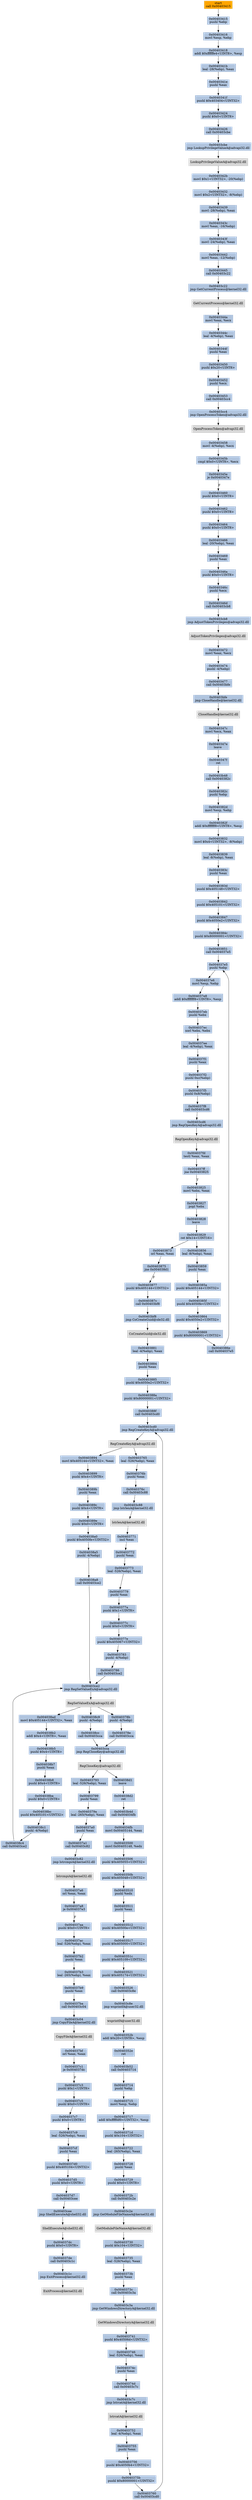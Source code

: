 digraph G {
node[shape=rectangle,style=filled,fillcolor=lightsteelblue,color=lightsteelblue]
bgcolor="transparent"
a0x00403b43call_0x00403415[label="start\ncall 0x00403415",fillcolor="orange",color="lightgrey"];
a0x00403415pushl_ebp[label="0x00403415\npushl %ebp"];
a0x00403416movl_esp_ebp[label="0x00403416\nmovl %esp, %ebp"];
a0x00403418addl_0xffffffe4UINT8_esp[label="0x00403418\naddl $0xffffffe4<UINT8>, %esp"];
a0x0040341bleal__28ebp__eax[label="0x0040341b\nleal -28(%ebp), %eax"];
a0x0040341epushl_eax[label="0x0040341e\npushl %eax"];
a0x0040341fpushl_0x403404UINT32[label="0x0040341f\npushl $0x403404<UINT32>"];
a0x00403424pushl_0x0UINT8[label="0x00403424\npushl $0x0<UINT8>"];
a0x00403426call_0x00403cbe[label="0x00403426\ncall 0x00403cbe"];
a0x00403cbejmp_LookupPrivilegeValueA_advapi32_dll[label="0x00403cbe\njmp LookupPrivilegeValueA@advapi32.dll"];
LookupPrivilegeValueA_advapi32_dll[label="LookupPrivilegeValueA@advapi32.dll",fillcolor="lightgrey",color="lightgrey"];
a0x0040342bmovl_0x1UINT32__20ebp_[label="0x0040342b\nmovl $0x1<UINT32>, -20(%ebp)"];
a0x00403432movl_0x2UINT32__8ebp_[label="0x00403432\nmovl $0x2<UINT32>, -8(%ebp)"];
a0x00403439movl__28ebp__eax[label="0x00403439\nmovl -28(%ebp), %eax"];
a0x0040343cmovl_eax__16ebp_[label="0x0040343c\nmovl %eax, -16(%ebp)"];
a0x0040343fmovl__24ebp__eax[label="0x0040343f\nmovl -24(%ebp), %eax"];
a0x00403442movl_eax__12ebp_[label="0x00403442\nmovl %eax, -12(%ebp)"];
a0x00403445call_0x00403c22[label="0x00403445\ncall 0x00403c22"];
a0x00403c22jmp_GetCurrentProcess_kernel32_dll[label="0x00403c22\njmp GetCurrentProcess@kernel32.dll"];
GetCurrentProcess_kernel32_dll[label="GetCurrentProcess@kernel32.dll",fillcolor="lightgrey",color="lightgrey"];
a0x0040344amovl_eax_ecx[label="0x0040344a\nmovl %eax, %ecx"];
a0x0040344cleal__4ebp__eax[label="0x0040344c\nleal -4(%ebp), %eax"];
a0x0040344fpushl_eax[label="0x0040344f\npushl %eax"];
a0x00403450pushl_0x20UINT8[label="0x00403450\npushl $0x20<UINT8>"];
a0x00403452pushl_ecx[label="0x00403452\npushl %ecx"];
a0x00403453call_0x00403cc4[label="0x00403453\ncall 0x00403cc4"];
a0x00403cc4jmp_OpenProcessToken_advapi32_dll[label="0x00403cc4\njmp OpenProcessToken@advapi32.dll"];
OpenProcessToken_advapi32_dll[label="OpenProcessToken@advapi32.dll",fillcolor="lightgrey",color="lightgrey"];
a0x00403458movl__4ebp__ecx[label="0x00403458\nmovl -4(%ebp), %ecx"];
a0x0040345bcmpl_0x0UINT8_ecx[label="0x0040345b\ncmpl $0x0<UINT8>, %ecx"];
a0x0040345eje_0x0040347e[label="0x0040345e\nje 0x0040347e"];
a0x00403460pushl_0x0UINT8[label="0x00403460\npushl $0x0<UINT8>"];
a0x00403462pushl_0x0UINT8[label="0x00403462\npushl $0x0<UINT8>"];
a0x00403464pushl_0x0UINT8[label="0x00403464\npushl $0x0<UINT8>"];
a0x00403466leal__20ebp__eax[label="0x00403466\nleal -20(%ebp), %eax"];
a0x00403469pushl_eax[label="0x00403469\npushl %eax"];
a0x0040346apushl_0x0UINT8[label="0x0040346a\npushl $0x0<UINT8>"];
a0x0040346cpushl_ecx[label="0x0040346c\npushl %ecx"];
a0x0040346dcall_0x00403cb8[label="0x0040346d\ncall 0x00403cb8"];
a0x00403cb8jmp_AdjustTokenPrivileges_advapi32_dll[label="0x00403cb8\njmp AdjustTokenPrivileges@advapi32.dll"];
AdjustTokenPrivileges_advapi32_dll[label="AdjustTokenPrivileges@advapi32.dll",fillcolor="lightgrey",color="lightgrey"];
a0x00403472movl_eax_ecx[label="0x00403472\nmovl %eax, %ecx"];
a0x00403474pushl__4ebp_[label="0x00403474\npushl -4(%ebp)"];
a0x00403477call_0x00403bfe[label="0x00403477\ncall 0x00403bfe"];
a0x00403bfejmp_CloseHandle_kernel32_dll[label="0x00403bfe\njmp CloseHandle@kernel32.dll"];
CloseHandle_kernel32_dll[label="CloseHandle@kernel32.dll",fillcolor="lightgrey",color="lightgrey"];
a0x0040347cmovl_ecx_eax[label="0x0040347c\nmovl %ecx, %eax"];
a0x0040347eleave_[label="0x0040347e\nleave "];
a0x0040347fret[label="0x0040347f\nret"];
a0x00403b48call_0x0040382c[label="0x00403b48\ncall 0x0040382c"];
a0x0040382cpushl_ebp[label="0x0040382c\npushl %ebp"];
a0x0040382dmovl_esp_ebp[label="0x0040382d\nmovl %esp, %ebp"];
a0x0040382faddl_0xfffffff8UINT8_esp[label="0x0040382f\naddl $0xfffffff8<UINT8>, %esp"];
a0x00403832movl_0x4UINT32__8ebp_[label="0x00403832\nmovl $0x4<UINT32>, -8(%ebp)"];
a0x00403839leal__8ebp__eax[label="0x00403839\nleal -8(%ebp), %eax"];
a0x0040383cpushl_eax[label="0x0040383c\npushl %eax"];
a0x0040383dpushl_0x405148UINT32[label="0x0040383d\npushl $0x405148<UINT32>"];
a0x00403842pushl_0x405101UINT32[label="0x00403842\npushl $0x405101<UINT32>"];
a0x00403847pushl_0x4050e2UINT32[label="0x00403847\npushl $0x4050e2<UINT32>"];
a0x0040384cpushl_0x80000001UINT32[label="0x0040384c\npushl $0x80000001<UINT32>"];
a0x00403851call_0x004037e5[label="0x00403851\ncall 0x004037e5"];
a0x004037e5pushl_ebp[label="0x004037e5\npushl %ebp"];
a0x004037e6movl_esp_ebp[label="0x004037e6\nmovl %esp, %ebp"];
a0x004037e8addl_0xfffffff8UINT8_esp[label="0x004037e8\naddl $0xfffffff8<UINT8>, %esp"];
a0x004037ebpushl_ebx[label="0x004037eb\npushl %ebx"];
a0x004037ecxorl_ebx_ebx[label="0x004037ec\nxorl %ebx, %ebx"];
a0x004037eeleal__4ebp__eax[label="0x004037ee\nleal -4(%ebp), %eax"];
a0x004037f1pushl_eax[label="0x004037f1\npushl %eax"];
a0x004037f2pushl_0xcebp_[label="0x004037f2\npushl 0xc(%ebp)"];
a0x004037f5pushl_0x8ebp_[label="0x004037f5\npushl 0x8(%ebp)"];
a0x004037f8call_0x00403cd6[label="0x004037f8\ncall 0x00403cd6"];
a0x00403cd6jmp_RegOpenKeyA_advapi32_dll[label="0x00403cd6\njmp RegOpenKeyA@advapi32.dll"];
RegOpenKeyA_advapi32_dll[label="RegOpenKeyA@advapi32.dll",fillcolor="lightgrey",color="lightgrey"];
a0x004037fdtestl_eax_eax[label="0x004037fd\ntestl %eax, %eax"];
a0x004037ffjne_0x00403825[label="0x004037ff\njne 0x00403825"];
a0x00403825movl_ebx_eax[label="0x00403825\nmovl %ebx, %eax"];
a0x00403827popl_ebx[label="0x00403827\npopl %ebx"];
a0x00403828leave_[label="0x00403828\nleave "];
a0x00403829ret_0x14UINT16[label="0x00403829\nret $0x14<UINT16>"];
a0x00403856leal__8ebp__eax[label="0x00403856\nleal -8(%ebp), %eax"];
a0x00403859pushl_eax[label="0x00403859\npushl %eax"];
a0x0040385apushl_0x405144UINT32[label="0x0040385a\npushl $0x405144<UINT32>"];
a0x0040385fpushl_0x4050feUINT32[label="0x0040385f\npushl $0x4050fe<UINT32>"];
a0x00403864pushl_0x4050e2UINT32[label="0x00403864\npushl $0x4050e2<UINT32>"];
a0x00403869pushl_0x80000001UINT32[label="0x00403869\npushl $0x80000001<UINT32>"];
a0x0040386ecall_0x004037e5[label="0x0040386e\ncall 0x004037e5"];
a0x00403873orl_eax_eax[label="0x00403873\norl %eax, %eax"];
a0x00403875jne_0x004038d1[label="0x00403875\njne 0x004038d1"];
a0x00403877pushl_0x405144UINT32[label="0x00403877\npushl $0x405144<UINT32>"];
a0x0040387ccall_0x00403bf8[label="0x0040387c\ncall 0x00403bf8"];
a0x00403bf8jmp_CoCreateGuid_ole32_dll[label="0x00403bf8\njmp CoCreateGuid@ole32.dll"];
CoCreateGuid_ole32_dll[label="CoCreateGuid@ole32.dll",fillcolor="lightgrey",color="lightgrey"];
a0x00403881leal__4ebp__eax[label="0x00403881\nleal -4(%ebp), %eax"];
a0x00403884pushl_eax[label="0x00403884\npushl %eax"];
a0x00403885pushl_0x4050e2UINT32[label="0x00403885\npushl $0x4050e2<UINT32>"];
a0x0040388apushl_0x80000001UINT32[label="0x0040388a\npushl $0x80000001<UINT32>"];
a0x0040388fcall_0x00403cd0[label="0x0040388f\ncall 0x00403cd0"];
a0x00403cd0jmp_RegCreateKeyA_advapi32_dll[label="0x00403cd0\njmp RegCreateKeyA@advapi32.dll"];
RegCreateKeyA_advapi32_dll[label="RegCreateKeyA@advapi32.dll",fillcolor="lightgrey",color="lightgrey"];
a0x00403894movl_0x405144UINT32_eax[label="0x00403894\nmovl $0x405144<UINT32>, %eax"];
a0x00403899pushl_0x4UINT8[label="0x00403899\npushl $0x4<UINT8>"];
a0x0040389bpushl_eax[label="0x0040389b\npushl %eax"];
a0x0040389cpushl_0x4UINT8[label="0x0040389c\npushl $0x4<UINT8>"];
a0x0040389epushl_0x0UINT8[label="0x0040389e\npushl $0x0<UINT8>"];
a0x004038a0pushl_0x4050feUINT32[label="0x004038a0\npushl $0x4050fe<UINT32>"];
a0x004038a5pushl__4ebp_[label="0x004038a5\npushl -4(%ebp)"];
a0x004038a8call_0x00403ce2[label="0x004038a8\ncall 0x00403ce2"];
a0x00403ce2jmp_RegSetValueExA_advapi32_dll[label="0x00403ce2\njmp RegSetValueExA@advapi32.dll"];
RegSetValueExA_advapi32_dll[label="RegSetValueExA@advapi32.dll",fillcolor="lightgrey",color="lightgrey"];
a0x004038admovl_0x405144UINT32_eax[label="0x004038ad\nmovl $0x405144<UINT32>, %eax"];
a0x004038b2addl_0x4UINT8_eax[label="0x004038b2\naddl $0x4<UINT8>, %eax"];
a0x004038b5pushl_0x4UINT8[label="0x004038b5\npushl $0x4<UINT8>"];
a0x004038b7pushl_eax[label="0x004038b7\npushl %eax"];
a0x004038b8pushl_0x4UINT8[label="0x004038b8\npushl $0x4<UINT8>"];
a0x004038bapushl_0x0UINT8[label="0x004038ba\npushl $0x0<UINT8>"];
a0x004038bcpushl_0x405101UINT32[label="0x004038bc\npushl $0x405101<UINT32>"];
a0x004038c1pushl__4ebp_[label="0x004038c1\npushl -4(%ebp)"];
a0x004038c4call_0x00403ce2[label="0x004038c4\ncall 0x00403ce2"];
a0x004038c9pushl__4ebp_[label="0x004038c9\npushl -4(%ebp)"];
a0x004038cccall_0x00403cca[label="0x004038cc\ncall 0x00403cca"];
a0x00403ccajmp_RegCloseKey_advapi32_dll[label="0x00403cca\njmp RegCloseKey@advapi32.dll"];
RegCloseKey_advapi32_dll[label="RegCloseKey@advapi32.dll",fillcolor="lightgrey",color="lightgrey"];
a0x004038d1leave_[label="0x004038d1\nleave "];
a0x004038d2ret[label="0x004038d2\nret"];
a0x00403b4dcall_0x004034fb[label="0x00403b4d\ncall 0x004034fb"];
a0x004034fbmovl_0x00405144_eax[label="0x004034fb\nmovl 0x00405144, %eax"];
a0x00403500movl_0x00405148_edx[label="0x00403500\nmovl 0x00405148, %edx"];
a0x00403506pushl_0x405055UINT32[label="0x00403506\npushl $0x405055<UINT32>"];
a0x0040350bpushl_0x405048UINT32[label="0x0040350b\npushl $0x405048<UINT32>"];
a0x00403510pushl_edx[label="0x00403510\npushl %edx"];
a0x00403511pushl_eax[label="0x00403511\npushl %eax"];
a0x00403512pushl_0x40500eUINT32[label="0x00403512\npushl $0x40500e<UINT32>"];
a0x00403517pushl_0x405000UINT32[label="0x00403517\npushl $0x405000<UINT32>"];
a0x0040351cpushl_0x405109UINT32[label="0x0040351c\npushl $0x405109<UINT32>"];
a0x00403521pushl_0x405174UINT32[label="0x00403521\npushl $0x405174<UINT32>"];
a0x00403526call_0x00403c8e[label="0x00403526\ncall 0x00403c8e"];
a0x00403c8ejmp_wsprintfA_user32_dll[label="0x00403c8e\njmp wsprintfA@user32.dll"];
wsprintfA_user32_dll[label="wsprintfA@user32.dll",fillcolor="lightgrey",color="lightgrey"];
a0x0040352baddl_0x20UINT8_esp[label="0x0040352b\naddl $0x20<UINT8>, %esp"];
a0x0040352eret[label="0x0040352e\nret"];
a0x00403b52call_0x00403714[label="0x00403b52\ncall 0x00403714"];
a0x00403714pushl_ebp[label="0x00403714\npushl %ebp"];
a0x00403715movl_esp_ebp[label="0x00403715\nmovl %esp, %ebp"];
a0x00403717addl_0xfffffdf0UINT32_esp[label="0x00403717\naddl $0xfffffdf0<UINT32>, %esp"];
a0x0040371dpushl_0x104UINT32[label="0x0040371d\npushl $0x104<UINT32>"];
a0x00403722leal__265ebp__eax[label="0x00403722\nleal -265(%ebp), %eax"];
a0x00403728pushl_eax[label="0x00403728\npushl %eax"];
a0x00403729pushl_0x0UINT8[label="0x00403729\npushl $0x0<UINT8>"];
a0x0040372bcall_0x00403c2e[label="0x0040372b\ncall 0x00403c2e"];
a0x00403c2ejmp_GetModuleFileNameA_kernel32_dll[label="0x00403c2e\njmp GetModuleFileNameA@kernel32.dll"];
GetModuleFileNameA_kernel32_dll[label="GetModuleFileNameA@kernel32.dll",fillcolor="lightgrey",color="lightgrey"];
a0x00403730pushl_0x104UINT32[label="0x00403730\npushl $0x104<UINT32>"];
a0x00403735leal__526ebp__eax[label="0x00403735\nleal -526(%ebp), %eax"];
a0x0040373bpushl_eax[label="0x0040373b\npushl %eax"];
a0x0040373ccall_0x00403c3a[label="0x0040373c\ncall 0x00403c3a"];
a0x00403c3ajmp_GetWindowsDirectoryA_kernel32_dll[label="0x00403c3a\njmp GetWindowsDirectoryA@kernel32.dll"];
GetWindowsDirectoryA_kernel32_dll[label="GetWindowsDirectoryA@kernel32.dll",fillcolor="lightgrey",color="lightgrey"];
a0x00403741pushl_0x40506dUINT32[label="0x00403741\npushl $0x40506d<UINT32>"];
a0x00403746leal__526ebp__eax[label="0x00403746\nleal -526(%ebp), %eax"];
a0x0040374cpushl_eax[label="0x0040374c\npushl %eax"];
a0x0040374dcall_0x00403c7c[label="0x0040374d\ncall 0x00403c7c"];
a0x00403c7cjmp_lstrcatA_kernel32_dll[label="0x00403c7c\njmp lstrcatA@kernel32.dll"];
lstrcatA_kernel32_dll[label="lstrcatA@kernel32.dll",fillcolor="lightgrey",color="lightgrey"];
a0x00403752leal__4ebp__eax[label="0x00403752\nleal -4(%ebp), %eax"];
a0x00403755pushl_eax[label="0x00403755\npushl %eax"];
a0x00403756pushl_0x4050b4UINT32[label="0x00403756\npushl $0x4050b4<UINT32>"];
a0x0040375bpushl_0x80000001UINT32[label="0x0040375b\npushl $0x80000001<UINT32>"];
a0x00403760call_0x00403cd0[label="0x00403760\ncall 0x00403cd0"];
a0x00403765leal__526ebp__eax[label="0x00403765\nleal -526(%ebp), %eax"];
a0x0040376bpushl_eax[label="0x0040376b\npushl %eax"];
a0x0040376ccall_0x00403c88[label="0x0040376c\ncall 0x00403c88"];
a0x00403c88jmp_lstrlenA_kernel32_dll[label="0x00403c88\njmp lstrlenA@kernel32.dll"];
lstrlenA_kernel32_dll[label="lstrlenA@kernel32.dll",fillcolor="lightgrey",color="lightgrey"];
a0x00403771incl_eax[label="0x00403771\nincl %eax"];
a0x00403772pushl_eax[label="0x00403772\npushl %eax"];
a0x00403773leal__526ebp__eax[label="0x00403773\nleal -526(%ebp), %eax"];
a0x00403779pushl_eax[label="0x00403779\npushl %eax"];
a0x0040377apushl_0x1UINT8[label="0x0040377a\npushl $0x1<UINT8>"];
a0x0040377cpushl_0x0UINT8[label="0x0040377c\npushl $0x0<UINT8>"];
a0x0040377epushl_0x405067UINT32[label="0x0040377e\npushl $0x405067<UINT32>"];
a0x00403783pushl__4ebp_[label="0x00403783\npushl -4(%ebp)"];
a0x00403786call_0x00403ce2[label="0x00403786\ncall 0x00403ce2"];
a0x0040378bpushl__4ebp_[label="0x0040378b\npushl -4(%ebp)"];
a0x0040378ecall_0x00403cca[label="0x0040378e\ncall 0x00403cca"];
a0x00403793leal__526ebp__eax[label="0x00403793\nleal -526(%ebp), %eax"];
a0x00403799pushl_eax[label="0x00403799\npushl %eax"];
a0x0040379aleal__265ebp__eax[label="0x0040379a\nleal -265(%ebp), %eax"];
a0x004037a0pushl_eax[label="0x004037a0\npushl %eax"];
a0x004037a1call_0x00403c82[label="0x004037a1\ncall 0x00403c82"];
a0x00403c82jmp_lstrcmpiA_kernel32_dll[label="0x00403c82\njmp lstrcmpiA@kernel32.dll"];
lstrcmpiA_kernel32_dll[label="lstrcmpiA@kernel32.dll",fillcolor="lightgrey",color="lightgrey"];
a0x004037a6orl_eax_eax[label="0x004037a6\norl %eax, %eax"];
a0x004037a8je_0x004037e3[label="0x004037a8\nje 0x004037e3"];
a0x004037aapushl_0x0UINT8[label="0x004037aa\npushl $0x0<UINT8>"];
a0x004037acleal__526ebp__eax[label="0x004037ac\nleal -526(%ebp), %eax"];
a0x004037b2pushl_eax[label="0x004037b2\npushl %eax"];
a0x004037b3leal__265ebp__eax[label="0x004037b3\nleal -265(%ebp), %eax"];
a0x004037b9pushl_eax[label="0x004037b9\npushl %eax"];
a0x004037bacall_0x00403c04[label="0x004037ba\ncall 0x00403c04"];
a0x00403c04jmp_CopyFileA_kernel32_dll[label="0x00403c04\njmp CopyFileA@kernel32.dll"];
CopyFileA_kernel32_dll[label="CopyFileA@kernel32.dll",fillcolor="lightgrey",color="lightgrey"];
a0x004037bforl_eax_eax[label="0x004037bf\norl %eax, %eax"];
a0x004037c1je_0x004037dc[label="0x004037c1\nje 0x004037dc"];
a0x004037c3pushl_0x1UINT8[label="0x004037c3\npushl $0x1<UINT8>"];
a0x004037c5pushl_0x0UINT8[label="0x004037c5\npushl $0x0<UINT8>"];
a0x004037c7pushl_0x0UINT8[label="0x004037c7\npushl $0x0<UINT8>"];
a0x004037c9leal__526ebp__eax[label="0x004037c9\nleal -526(%ebp), %eax"];
a0x004037cfpushl_eax[label="0x004037cf\npushl %eax"];
a0x004037d0pushl_0x405104UINT32[label="0x004037d0\npushl $0x405104<UINT32>"];
a0x004037d5pushl_0x0UINT8[label="0x004037d5\npushl $0x0<UINT8>"];
a0x004037d7call_0x00403cee[label="0x004037d7\ncall 0x00403cee"];
a0x00403ceejmp_ShellExecuteA_shell32_dll[label="0x00403cee\njmp ShellExecuteA@shell32.dll"];
ShellExecuteA_shell32_dll[label="ShellExecuteA@shell32.dll",fillcolor="lightgrey",color="lightgrey"];
a0x004037dcpushl_0x0UINT8[label="0x004037dc\npushl $0x0<UINT8>"];
a0x004037decall_0x00403c1c[label="0x004037de\ncall 0x00403c1c"];
a0x00403c1cjmp_ExitProcess_kernel32_dll[label="0x00403c1c\njmp ExitProcess@kernel32.dll"];
ExitProcess_kernel32_dll[label="ExitProcess@kernel32.dll",fillcolor="lightgrey",color="lightgrey"];
a0x00403b43call_0x00403415 -> a0x00403415pushl_ebp [color="#000000"];
a0x00403415pushl_ebp -> a0x00403416movl_esp_ebp [color="#000000"];
a0x00403416movl_esp_ebp -> a0x00403418addl_0xffffffe4UINT8_esp [color="#000000"];
a0x00403418addl_0xffffffe4UINT8_esp -> a0x0040341bleal__28ebp__eax [color="#000000"];
a0x0040341bleal__28ebp__eax -> a0x0040341epushl_eax [color="#000000"];
a0x0040341epushl_eax -> a0x0040341fpushl_0x403404UINT32 [color="#000000"];
a0x0040341fpushl_0x403404UINT32 -> a0x00403424pushl_0x0UINT8 [color="#000000"];
a0x00403424pushl_0x0UINT8 -> a0x00403426call_0x00403cbe [color="#000000"];
a0x00403426call_0x00403cbe -> a0x00403cbejmp_LookupPrivilegeValueA_advapi32_dll [color="#000000"];
a0x00403cbejmp_LookupPrivilegeValueA_advapi32_dll -> LookupPrivilegeValueA_advapi32_dll [color="#000000"];
LookupPrivilegeValueA_advapi32_dll -> a0x0040342bmovl_0x1UINT32__20ebp_ [color="#000000"];
a0x0040342bmovl_0x1UINT32__20ebp_ -> a0x00403432movl_0x2UINT32__8ebp_ [color="#000000"];
a0x00403432movl_0x2UINT32__8ebp_ -> a0x00403439movl__28ebp__eax [color="#000000"];
a0x00403439movl__28ebp__eax -> a0x0040343cmovl_eax__16ebp_ [color="#000000"];
a0x0040343cmovl_eax__16ebp_ -> a0x0040343fmovl__24ebp__eax [color="#000000"];
a0x0040343fmovl__24ebp__eax -> a0x00403442movl_eax__12ebp_ [color="#000000"];
a0x00403442movl_eax__12ebp_ -> a0x00403445call_0x00403c22 [color="#000000"];
a0x00403445call_0x00403c22 -> a0x00403c22jmp_GetCurrentProcess_kernel32_dll [color="#000000"];
a0x00403c22jmp_GetCurrentProcess_kernel32_dll -> GetCurrentProcess_kernel32_dll [color="#000000"];
GetCurrentProcess_kernel32_dll -> a0x0040344amovl_eax_ecx [color="#000000"];
a0x0040344amovl_eax_ecx -> a0x0040344cleal__4ebp__eax [color="#000000"];
a0x0040344cleal__4ebp__eax -> a0x0040344fpushl_eax [color="#000000"];
a0x0040344fpushl_eax -> a0x00403450pushl_0x20UINT8 [color="#000000"];
a0x00403450pushl_0x20UINT8 -> a0x00403452pushl_ecx [color="#000000"];
a0x00403452pushl_ecx -> a0x00403453call_0x00403cc4 [color="#000000"];
a0x00403453call_0x00403cc4 -> a0x00403cc4jmp_OpenProcessToken_advapi32_dll [color="#000000"];
a0x00403cc4jmp_OpenProcessToken_advapi32_dll -> OpenProcessToken_advapi32_dll [color="#000000"];
OpenProcessToken_advapi32_dll -> a0x00403458movl__4ebp__ecx [color="#000000"];
a0x00403458movl__4ebp__ecx -> a0x0040345bcmpl_0x0UINT8_ecx [color="#000000"];
a0x0040345bcmpl_0x0UINT8_ecx -> a0x0040345eje_0x0040347e [color="#000000"];
a0x0040345eje_0x0040347e -> a0x00403460pushl_0x0UINT8 [color="#000000",label="F"];
a0x00403460pushl_0x0UINT8 -> a0x00403462pushl_0x0UINT8 [color="#000000"];
a0x00403462pushl_0x0UINT8 -> a0x00403464pushl_0x0UINT8 [color="#000000"];
a0x00403464pushl_0x0UINT8 -> a0x00403466leal__20ebp__eax [color="#000000"];
a0x00403466leal__20ebp__eax -> a0x00403469pushl_eax [color="#000000"];
a0x00403469pushl_eax -> a0x0040346apushl_0x0UINT8 [color="#000000"];
a0x0040346apushl_0x0UINT8 -> a0x0040346cpushl_ecx [color="#000000"];
a0x0040346cpushl_ecx -> a0x0040346dcall_0x00403cb8 [color="#000000"];
a0x0040346dcall_0x00403cb8 -> a0x00403cb8jmp_AdjustTokenPrivileges_advapi32_dll [color="#000000"];
a0x00403cb8jmp_AdjustTokenPrivileges_advapi32_dll -> AdjustTokenPrivileges_advapi32_dll [color="#000000"];
AdjustTokenPrivileges_advapi32_dll -> a0x00403472movl_eax_ecx [color="#000000"];
a0x00403472movl_eax_ecx -> a0x00403474pushl__4ebp_ [color="#000000"];
a0x00403474pushl__4ebp_ -> a0x00403477call_0x00403bfe [color="#000000"];
a0x00403477call_0x00403bfe -> a0x00403bfejmp_CloseHandle_kernel32_dll [color="#000000"];
a0x00403bfejmp_CloseHandle_kernel32_dll -> CloseHandle_kernel32_dll [color="#000000"];
CloseHandle_kernel32_dll -> a0x0040347cmovl_ecx_eax [color="#000000"];
a0x0040347cmovl_ecx_eax -> a0x0040347eleave_ [color="#000000"];
a0x0040347eleave_ -> a0x0040347fret [color="#000000"];
a0x0040347fret -> a0x00403b48call_0x0040382c [color="#000000"];
a0x00403b48call_0x0040382c -> a0x0040382cpushl_ebp [color="#000000"];
a0x0040382cpushl_ebp -> a0x0040382dmovl_esp_ebp [color="#000000"];
a0x0040382dmovl_esp_ebp -> a0x0040382faddl_0xfffffff8UINT8_esp [color="#000000"];
a0x0040382faddl_0xfffffff8UINT8_esp -> a0x00403832movl_0x4UINT32__8ebp_ [color="#000000"];
a0x00403832movl_0x4UINT32__8ebp_ -> a0x00403839leal__8ebp__eax [color="#000000"];
a0x00403839leal__8ebp__eax -> a0x0040383cpushl_eax [color="#000000"];
a0x0040383cpushl_eax -> a0x0040383dpushl_0x405148UINT32 [color="#000000"];
a0x0040383dpushl_0x405148UINT32 -> a0x00403842pushl_0x405101UINT32 [color="#000000"];
a0x00403842pushl_0x405101UINT32 -> a0x00403847pushl_0x4050e2UINT32 [color="#000000"];
a0x00403847pushl_0x4050e2UINT32 -> a0x0040384cpushl_0x80000001UINT32 [color="#000000"];
a0x0040384cpushl_0x80000001UINT32 -> a0x00403851call_0x004037e5 [color="#000000"];
a0x00403851call_0x004037e5 -> a0x004037e5pushl_ebp [color="#000000"];
a0x004037e5pushl_ebp -> a0x004037e6movl_esp_ebp [color="#000000"];
a0x004037e6movl_esp_ebp -> a0x004037e8addl_0xfffffff8UINT8_esp [color="#000000"];
a0x004037e8addl_0xfffffff8UINT8_esp -> a0x004037ebpushl_ebx [color="#000000"];
a0x004037ebpushl_ebx -> a0x004037ecxorl_ebx_ebx [color="#000000"];
a0x004037ecxorl_ebx_ebx -> a0x004037eeleal__4ebp__eax [color="#000000"];
a0x004037eeleal__4ebp__eax -> a0x004037f1pushl_eax [color="#000000"];
a0x004037f1pushl_eax -> a0x004037f2pushl_0xcebp_ [color="#000000"];
a0x004037f2pushl_0xcebp_ -> a0x004037f5pushl_0x8ebp_ [color="#000000"];
a0x004037f5pushl_0x8ebp_ -> a0x004037f8call_0x00403cd6 [color="#000000"];
a0x004037f8call_0x00403cd6 -> a0x00403cd6jmp_RegOpenKeyA_advapi32_dll [color="#000000"];
a0x00403cd6jmp_RegOpenKeyA_advapi32_dll -> RegOpenKeyA_advapi32_dll [color="#000000"];
RegOpenKeyA_advapi32_dll -> a0x004037fdtestl_eax_eax [color="#000000"];
a0x004037fdtestl_eax_eax -> a0x004037ffjne_0x00403825 [color="#000000"];
a0x004037ffjne_0x00403825 -> a0x00403825movl_ebx_eax [color="#000000",label="T"];
a0x00403825movl_ebx_eax -> a0x00403827popl_ebx [color="#000000"];
a0x00403827popl_ebx -> a0x00403828leave_ [color="#000000"];
a0x00403828leave_ -> a0x00403829ret_0x14UINT16 [color="#000000"];
a0x00403829ret_0x14UINT16 -> a0x00403856leal__8ebp__eax [color="#000000"];
a0x00403856leal__8ebp__eax -> a0x00403859pushl_eax [color="#000000"];
a0x00403859pushl_eax -> a0x0040385apushl_0x405144UINT32 [color="#000000"];
a0x0040385apushl_0x405144UINT32 -> a0x0040385fpushl_0x4050feUINT32 [color="#000000"];
a0x0040385fpushl_0x4050feUINT32 -> a0x00403864pushl_0x4050e2UINT32 [color="#000000"];
a0x00403864pushl_0x4050e2UINT32 -> a0x00403869pushl_0x80000001UINT32 [color="#000000"];
a0x00403869pushl_0x80000001UINT32 -> a0x0040386ecall_0x004037e5 [color="#000000"];
a0x0040386ecall_0x004037e5 -> a0x004037e5pushl_ebp [color="#000000"];
a0x00403829ret_0x14UINT16 -> a0x00403873orl_eax_eax [color="#000000"];
a0x00403873orl_eax_eax -> a0x00403875jne_0x004038d1 [color="#000000"];
a0x00403875jne_0x004038d1 -> a0x00403877pushl_0x405144UINT32 [color="#000000",label="F"];
a0x00403877pushl_0x405144UINT32 -> a0x0040387ccall_0x00403bf8 [color="#000000"];
a0x0040387ccall_0x00403bf8 -> a0x00403bf8jmp_CoCreateGuid_ole32_dll [color="#000000"];
a0x00403bf8jmp_CoCreateGuid_ole32_dll -> CoCreateGuid_ole32_dll [color="#000000"];
CoCreateGuid_ole32_dll -> a0x00403881leal__4ebp__eax [color="#000000"];
a0x00403881leal__4ebp__eax -> a0x00403884pushl_eax [color="#000000"];
a0x00403884pushl_eax -> a0x00403885pushl_0x4050e2UINT32 [color="#000000"];
a0x00403885pushl_0x4050e2UINT32 -> a0x0040388apushl_0x80000001UINT32 [color="#000000"];
a0x0040388apushl_0x80000001UINT32 -> a0x0040388fcall_0x00403cd0 [color="#000000"];
a0x0040388fcall_0x00403cd0 -> a0x00403cd0jmp_RegCreateKeyA_advapi32_dll [color="#000000"];
a0x00403cd0jmp_RegCreateKeyA_advapi32_dll -> RegCreateKeyA_advapi32_dll [color="#000000"];
RegCreateKeyA_advapi32_dll -> a0x00403894movl_0x405144UINT32_eax [color="#000000"];
a0x00403894movl_0x405144UINT32_eax -> a0x00403899pushl_0x4UINT8 [color="#000000"];
a0x00403899pushl_0x4UINT8 -> a0x0040389bpushl_eax [color="#000000"];
a0x0040389bpushl_eax -> a0x0040389cpushl_0x4UINT8 [color="#000000"];
a0x0040389cpushl_0x4UINT8 -> a0x0040389epushl_0x0UINT8 [color="#000000"];
a0x0040389epushl_0x0UINT8 -> a0x004038a0pushl_0x4050feUINT32 [color="#000000"];
a0x004038a0pushl_0x4050feUINT32 -> a0x004038a5pushl__4ebp_ [color="#000000"];
a0x004038a5pushl__4ebp_ -> a0x004038a8call_0x00403ce2 [color="#000000"];
a0x004038a8call_0x00403ce2 -> a0x00403ce2jmp_RegSetValueExA_advapi32_dll [color="#000000"];
a0x00403ce2jmp_RegSetValueExA_advapi32_dll -> RegSetValueExA_advapi32_dll [color="#000000"];
RegSetValueExA_advapi32_dll -> a0x004038admovl_0x405144UINT32_eax [color="#000000"];
a0x004038admovl_0x405144UINT32_eax -> a0x004038b2addl_0x4UINT8_eax [color="#000000"];
a0x004038b2addl_0x4UINT8_eax -> a0x004038b5pushl_0x4UINT8 [color="#000000"];
a0x004038b5pushl_0x4UINT8 -> a0x004038b7pushl_eax [color="#000000"];
a0x004038b7pushl_eax -> a0x004038b8pushl_0x4UINT8 [color="#000000"];
a0x004038b8pushl_0x4UINT8 -> a0x004038bapushl_0x0UINT8 [color="#000000"];
a0x004038bapushl_0x0UINT8 -> a0x004038bcpushl_0x405101UINT32 [color="#000000"];
a0x004038bcpushl_0x405101UINT32 -> a0x004038c1pushl__4ebp_ [color="#000000"];
a0x004038c1pushl__4ebp_ -> a0x004038c4call_0x00403ce2 [color="#000000"];
a0x004038c4call_0x00403ce2 -> a0x00403ce2jmp_RegSetValueExA_advapi32_dll [color="#000000"];
RegSetValueExA_advapi32_dll -> a0x004038c9pushl__4ebp_ [color="#000000"];
a0x004038c9pushl__4ebp_ -> a0x004038cccall_0x00403cca [color="#000000"];
a0x004038cccall_0x00403cca -> a0x00403ccajmp_RegCloseKey_advapi32_dll [color="#000000"];
a0x00403ccajmp_RegCloseKey_advapi32_dll -> RegCloseKey_advapi32_dll [color="#000000"];
RegCloseKey_advapi32_dll -> a0x004038d1leave_ [color="#000000"];
a0x004038d1leave_ -> a0x004038d2ret [color="#000000"];
a0x004038d2ret -> a0x00403b4dcall_0x004034fb [color="#000000"];
a0x00403b4dcall_0x004034fb -> a0x004034fbmovl_0x00405144_eax [color="#000000"];
a0x004034fbmovl_0x00405144_eax -> a0x00403500movl_0x00405148_edx [color="#000000"];
a0x00403500movl_0x00405148_edx -> a0x00403506pushl_0x405055UINT32 [color="#000000"];
a0x00403506pushl_0x405055UINT32 -> a0x0040350bpushl_0x405048UINT32 [color="#000000"];
a0x0040350bpushl_0x405048UINT32 -> a0x00403510pushl_edx [color="#000000"];
a0x00403510pushl_edx -> a0x00403511pushl_eax [color="#000000"];
a0x00403511pushl_eax -> a0x00403512pushl_0x40500eUINT32 [color="#000000"];
a0x00403512pushl_0x40500eUINT32 -> a0x00403517pushl_0x405000UINT32 [color="#000000"];
a0x00403517pushl_0x405000UINT32 -> a0x0040351cpushl_0x405109UINT32 [color="#000000"];
a0x0040351cpushl_0x405109UINT32 -> a0x00403521pushl_0x405174UINT32 [color="#000000"];
a0x00403521pushl_0x405174UINT32 -> a0x00403526call_0x00403c8e [color="#000000"];
a0x00403526call_0x00403c8e -> a0x00403c8ejmp_wsprintfA_user32_dll [color="#000000"];
a0x00403c8ejmp_wsprintfA_user32_dll -> wsprintfA_user32_dll [color="#000000"];
wsprintfA_user32_dll -> a0x0040352baddl_0x20UINT8_esp [color="#000000"];
a0x0040352baddl_0x20UINT8_esp -> a0x0040352eret [color="#000000"];
a0x0040352eret -> a0x00403b52call_0x00403714 [color="#000000"];
a0x00403b52call_0x00403714 -> a0x00403714pushl_ebp [color="#000000"];
a0x00403714pushl_ebp -> a0x00403715movl_esp_ebp [color="#000000"];
a0x00403715movl_esp_ebp -> a0x00403717addl_0xfffffdf0UINT32_esp [color="#000000"];
a0x00403717addl_0xfffffdf0UINT32_esp -> a0x0040371dpushl_0x104UINT32 [color="#000000"];
a0x0040371dpushl_0x104UINT32 -> a0x00403722leal__265ebp__eax [color="#000000"];
a0x00403722leal__265ebp__eax -> a0x00403728pushl_eax [color="#000000"];
a0x00403728pushl_eax -> a0x00403729pushl_0x0UINT8 [color="#000000"];
a0x00403729pushl_0x0UINT8 -> a0x0040372bcall_0x00403c2e [color="#000000"];
a0x0040372bcall_0x00403c2e -> a0x00403c2ejmp_GetModuleFileNameA_kernel32_dll [color="#000000"];
a0x00403c2ejmp_GetModuleFileNameA_kernel32_dll -> GetModuleFileNameA_kernel32_dll [color="#000000"];
GetModuleFileNameA_kernel32_dll -> a0x00403730pushl_0x104UINT32 [color="#000000"];
a0x00403730pushl_0x104UINT32 -> a0x00403735leal__526ebp__eax [color="#000000"];
a0x00403735leal__526ebp__eax -> a0x0040373bpushl_eax [color="#000000"];
a0x0040373bpushl_eax -> a0x0040373ccall_0x00403c3a [color="#000000"];
a0x0040373ccall_0x00403c3a -> a0x00403c3ajmp_GetWindowsDirectoryA_kernel32_dll [color="#000000"];
a0x00403c3ajmp_GetWindowsDirectoryA_kernel32_dll -> GetWindowsDirectoryA_kernel32_dll [color="#000000"];
GetWindowsDirectoryA_kernel32_dll -> a0x00403741pushl_0x40506dUINT32 [color="#000000"];
a0x00403741pushl_0x40506dUINT32 -> a0x00403746leal__526ebp__eax [color="#000000"];
a0x00403746leal__526ebp__eax -> a0x0040374cpushl_eax [color="#000000"];
a0x0040374cpushl_eax -> a0x0040374dcall_0x00403c7c [color="#000000"];
a0x0040374dcall_0x00403c7c -> a0x00403c7cjmp_lstrcatA_kernel32_dll [color="#000000"];
a0x00403c7cjmp_lstrcatA_kernel32_dll -> lstrcatA_kernel32_dll [color="#000000"];
lstrcatA_kernel32_dll -> a0x00403752leal__4ebp__eax [color="#000000"];
a0x00403752leal__4ebp__eax -> a0x00403755pushl_eax [color="#000000"];
a0x00403755pushl_eax -> a0x00403756pushl_0x4050b4UINT32 [color="#000000"];
a0x00403756pushl_0x4050b4UINT32 -> a0x0040375bpushl_0x80000001UINT32 [color="#000000"];
a0x0040375bpushl_0x80000001UINT32 -> a0x00403760call_0x00403cd0 [color="#000000"];
a0x00403760call_0x00403cd0 -> a0x00403cd0jmp_RegCreateKeyA_advapi32_dll [color="#000000"];
RegCreateKeyA_advapi32_dll -> a0x00403765leal__526ebp__eax [color="#000000"];
a0x00403765leal__526ebp__eax -> a0x0040376bpushl_eax [color="#000000"];
a0x0040376bpushl_eax -> a0x0040376ccall_0x00403c88 [color="#000000"];
a0x0040376ccall_0x00403c88 -> a0x00403c88jmp_lstrlenA_kernel32_dll [color="#000000"];
a0x00403c88jmp_lstrlenA_kernel32_dll -> lstrlenA_kernel32_dll [color="#000000"];
lstrlenA_kernel32_dll -> a0x00403771incl_eax [color="#000000"];
a0x00403771incl_eax -> a0x00403772pushl_eax [color="#000000"];
a0x00403772pushl_eax -> a0x00403773leal__526ebp__eax [color="#000000"];
a0x00403773leal__526ebp__eax -> a0x00403779pushl_eax [color="#000000"];
a0x00403779pushl_eax -> a0x0040377apushl_0x1UINT8 [color="#000000"];
a0x0040377apushl_0x1UINT8 -> a0x0040377cpushl_0x0UINT8 [color="#000000"];
a0x0040377cpushl_0x0UINT8 -> a0x0040377epushl_0x405067UINT32 [color="#000000"];
a0x0040377epushl_0x405067UINT32 -> a0x00403783pushl__4ebp_ [color="#000000"];
a0x00403783pushl__4ebp_ -> a0x00403786call_0x00403ce2 [color="#000000"];
a0x00403786call_0x00403ce2 -> a0x00403ce2jmp_RegSetValueExA_advapi32_dll [color="#000000"];
RegSetValueExA_advapi32_dll -> a0x0040378bpushl__4ebp_ [color="#000000"];
a0x0040378bpushl__4ebp_ -> a0x0040378ecall_0x00403cca [color="#000000"];
a0x0040378ecall_0x00403cca -> a0x00403ccajmp_RegCloseKey_advapi32_dll [color="#000000"];
RegCloseKey_advapi32_dll -> a0x00403793leal__526ebp__eax [color="#000000"];
a0x00403793leal__526ebp__eax -> a0x00403799pushl_eax [color="#000000"];
a0x00403799pushl_eax -> a0x0040379aleal__265ebp__eax [color="#000000"];
a0x0040379aleal__265ebp__eax -> a0x004037a0pushl_eax [color="#000000"];
a0x004037a0pushl_eax -> a0x004037a1call_0x00403c82 [color="#000000"];
a0x004037a1call_0x00403c82 -> a0x00403c82jmp_lstrcmpiA_kernel32_dll [color="#000000"];
a0x00403c82jmp_lstrcmpiA_kernel32_dll -> lstrcmpiA_kernel32_dll [color="#000000"];
lstrcmpiA_kernel32_dll -> a0x004037a6orl_eax_eax [color="#000000"];
a0x004037a6orl_eax_eax -> a0x004037a8je_0x004037e3 [color="#000000"];
a0x004037a8je_0x004037e3 -> a0x004037aapushl_0x0UINT8 [color="#000000",label="F"];
a0x004037aapushl_0x0UINT8 -> a0x004037acleal__526ebp__eax [color="#000000"];
a0x004037acleal__526ebp__eax -> a0x004037b2pushl_eax [color="#000000"];
a0x004037b2pushl_eax -> a0x004037b3leal__265ebp__eax [color="#000000"];
a0x004037b3leal__265ebp__eax -> a0x004037b9pushl_eax [color="#000000"];
a0x004037b9pushl_eax -> a0x004037bacall_0x00403c04 [color="#000000"];
a0x004037bacall_0x00403c04 -> a0x00403c04jmp_CopyFileA_kernel32_dll [color="#000000"];
a0x00403c04jmp_CopyFileA_kernel32_dll -> CopyFileA_kernel32_dll [color="#000000"];
CopyFileA_kernel32_dll -> a0x004037bforl_eax_eax [color="#000000"];
a0x004037bforl_eax_eax -> a0x004037c1je_0x004037dc [color="#000000"];
a0x004037c1je_0x004037dc -> a0x004037c3pushl_0x1UINT8 [color="#000000",label="F"];
a0x004037c3pushl_0x1UINT8 -> a0x004037c5pushl_0x0UINT8 [color="#000000"];
a0x004037c5pushl_0x0UINT8 -> a0x004037c7pushl_0x0UINT8 [color="#000000"];
a0x004037c7pushl_0x0UINT8 -> a0x004037c9leal__526ebp__eax [color="#000000"];
a0x004037c9leal__526ebp__eax -> a0x004037cfpushl_eax [color="#000000"];
a0x004037cfpushl_eax -> a0x004037d0pushl_0x405104UINT32 [color="#000000"];
a0x004037d0pushl_0x405104UINT32 -> a0x004037d5pushl_0x0UINT8 [color="#000000"];
a0x004037d5pushl_0x0UINT8 -> a0x004037d7call_0x00403cee [color="#000000"];
a0x004037d7call_0x00403cee -> a0x00403ceejmp_ShellExecuteA_shell32_dll [color="#000000"];
a0x00403ceejmp_ShellExecuteA_shell32_dll -> ShellExecuteA_shell32_dll [color="#000000"];
ShellExecuteA_shell32_dll -> a0x004037dcpushl_0x0UINT8 [color="#000000"];
a0x004037dcpushl_0x0UINT8 -> a0x004037decall_0x00403c1c [color="#000000"];
a0x004037decall_0x00403c1c -> a0x00403c1cjmp_ExitProcess_kernel32_dll [color="#000000"];
a0x00403c1cjmp_ExitProcess_kernel32_dll -> ExitProcess_kernel32_dll [color="#000000"];
}
